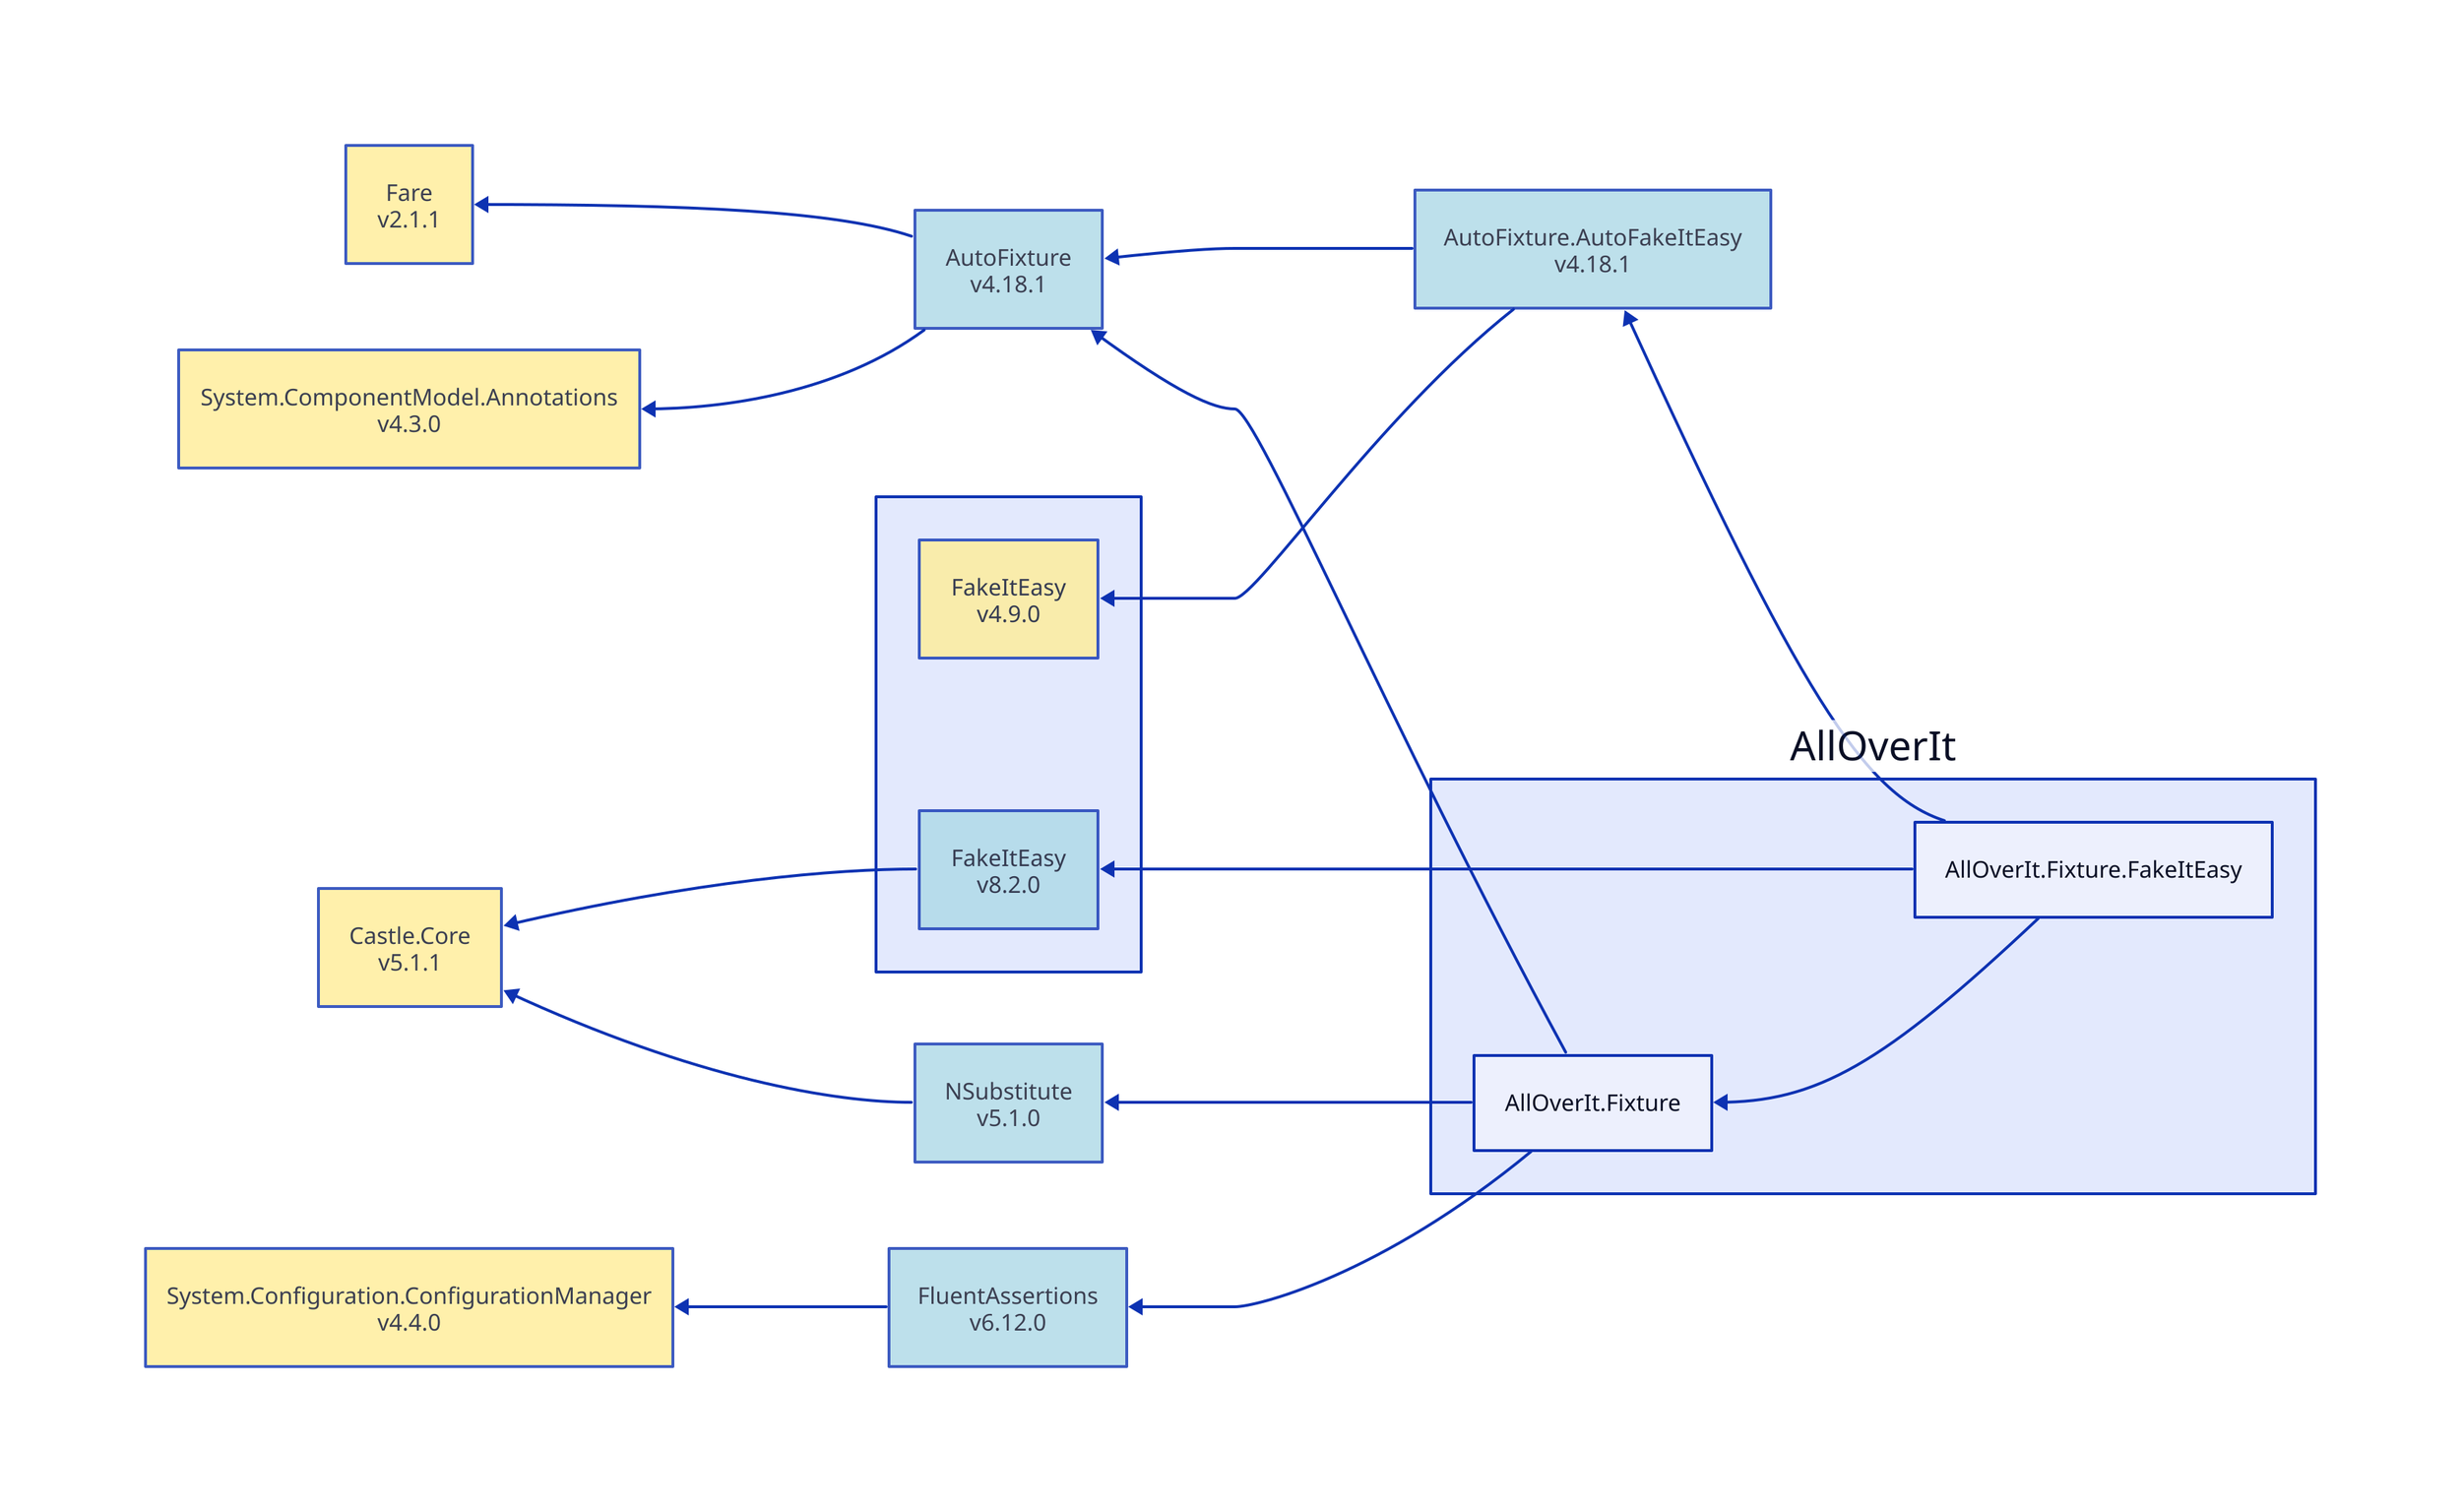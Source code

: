 direction: left

aoi: AllOverIt
aoi.alloverit-fixture-fakeiteasy: AllOverIt.Fixture.FakeItEasy
autofixture-autofakeiteasy_4-18-1: AutoFixture.AutoFakeItEasy\nv4.18.1
autofixture-autofakeiteasy_4-18-1.style.fill: "#ADD8E6"
autofixture-autofakeiteasy_4-18-1.style.opacity: 0.8
autofixture_4-18-1: AutoFixture\nv4.18.1
autofixture_4-18-1.style.opacity: 0.8
autofixture_4-18-1.style.fill: "#ADD8E6"
autofixture_4-18-1 <- autofixture-autofakeiteasy_4-18-1
fakeiteasy-group: ""
fakeiteasy-group.fakeiteasy_4-9-0: FakeItEasy\nv4.9.0
fakeiteasy-group.fakeiteasy_4-9-0.style.fill: "#FFEC96"
fakeiteasy-group.fakeiteasy_4-9-0.style.opacity: 0.8
fakeiteasy-group.fakeiteasy_4-9-0 <- autofixture-autofakeiteasy_4-18-1
autofixture-autofakeiteasy_4-18-1 <- aoi.alloverit-fixture-fakeiteasy
fakeiteasy-group.fakeiteasy_8-2-0: FakeItEasy\nv8.2.0
fakeiteasy-group.fakeiteasy_8-2-0.style.fill: "#ADD8E6"
fakeiteasy-group.fakeiteasy_8-2-0.style.opacity: 0.8
castle-core_5-1-1: Castle.Core\nv5.1.1
castle-core_5-1-1.style.fill: "#FFEC96"
castle-core_5-1-1.style.opacity: 0.8
castle-core_5-1-1 <- fakeiteasy-group.fakeiteasy_8-2-0
fakeiteasy-group.fakeiteasy_8-2-0 <- aoi.alloverit-fixture-fakeiteasy
aoi.alloverit-fixture: AllOverIt.Fixture
fare_2-1-1: Fare\nv2.1.1
fare_2-1-1.style.fill: "#FFEC96"
fare_2-1-1.style.opacity: 0.8
fare_2-1-1 <- autofixture_4-18-1
system-componentmodel-annotations_4-3-0: System.ComponentModel.Annotations\nv4.3.0
system-componentmodel-annotations_4-3-0.style.fill: "#FFEC96"
system-componentmodel-annotations_4-3-0.style.opacity: 0.8
system-componentmodel-annotations_4-3-0 <- autofixture_4-18-1
autofixture_4-18-1 <- aoi.alloverit-fixture
fluentassertions_6-12-0: FluentAssertions\nv6.12.0
fluentassertions_6-12-0.style.fill: "#ADD8E6"
fluentassertions_6-12-0.style.opacity: 0.8
system-configuration-configurationmanager_4-4-0: System.Configuration.ConfigurationManager\nv4.4.0
system-configuration-configurationmanager_4-4-0.style.fill: "#FFEC96"
system-configuration-configurationmanager_4-4-0.style.opacity: 0.8
system-configuration-configurationmanager_4-4-0 <- fluentassertions_6-12-0
fluentassertions_6-12-0 <- aoi.alloverit-fixture
nsubstitute_5-1-0: NSubstitute\nv5.1.0
nsubstitute_5-1-0.style.fill: "#ADD8E6"
nsubstitute_5-1-0.style.opacity: 0.8
castle-core_5-1-1 <- nsubstitute_5-1-0
nsubstitute_5-1-0 <- aoi.alloverit-fixture
aoi.alloverit-fixture <- aoi.alloverit-fixture-fakeiteasy
